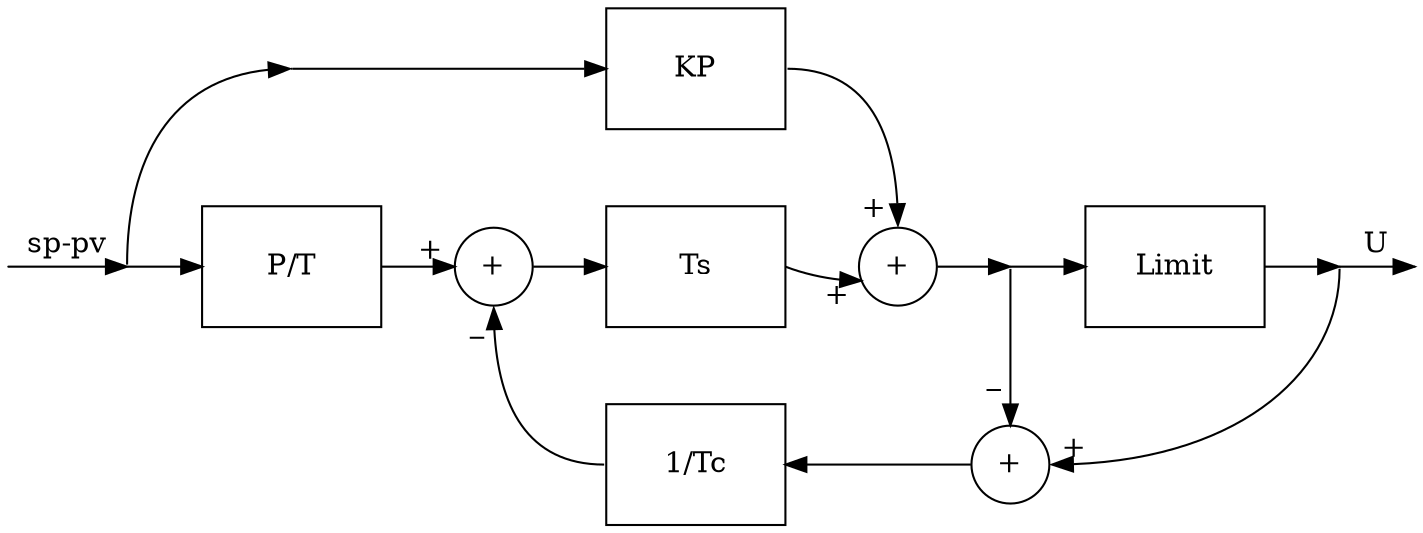 digraph "PI_calc" {
	
	//===main nodes.
	node[shape=box, height=0.8, width=1.2]
	KP     [label="KP"]
	PT     [label="P/T"]
	TS     [label="Ts"]
	TC     [label="1/Tc"]
	LT     [label="Limit"]

	//===vice nodes.
	node[shape=circle, height=0.5, width=0.5]
	A1     [label="+"]
	A2     [label="+"]
	A3     [label="+"]
	
	//===start-end nodes.
	node[shape=point, style=dashed, height=0, width=0] //circle.
	start1 [label="st1"]
	start  [label="st"]
	end    [label="end"]
	end2   [label="end2"]
	
	//===middle nodes.
	node[shape=point, style=dashed, height=0, width=0] //square.
	P21    [label="P21"]
	P01    [label="P01"]

	//===node rank.
	{rank=same; start1, start, PT, A1, TS, A2, P21, LT, end, end2}
	{rank=same; TC, A3}
	{rank=same; KP, P01}
	
	//==main connection: PT
	start1 -> start [label="sp-pv"]
	start  -> PT    [ ]
	PT:e   -> A1:w  [headlabel=" + \n"]
	A1     -> TS    [ ]
	TS:e   -> A2    [headlabel=" + \n"]
	A2     -> P21   [ ]
	P21    -> LT    [ ]
	LT     -> end   [ ]
	end    -> end2  [label="U"]
	
	//==invisable connection.
	KP     -> TS    [style=invis]
	TC     -> TS    [style=invis]
	P01    -> PT    [style=invis]
	
	//==vice connection: KP.
	P01    -> KP
	P01:w  -> start:n [dir=back]
	KP:e   -> A2:n    [headlabel=" + \n"]

	//--vice connection: TC.
	A1:s   -> TC:w  [dir=back, taillabel=" _ "]
	TC     -> A3    [dir=back]
	A3     -> P21   [dir=back, taillabel=" _ \n\n"]
	A3:e   -> end:s [dir=back, taillabel=" + "]
}